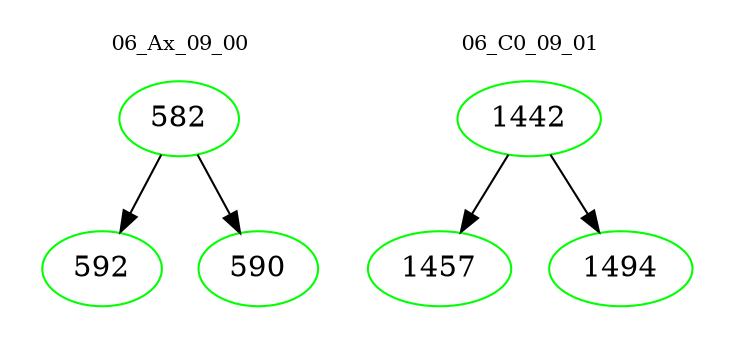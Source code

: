 digraph{
subgraph cluster_0 {
color = white
label = "06_Ax_09_00";
fontsize=10;
T0_582 [label="582", color="green"]
T0_582 -> T0_592 [color="black"]
T0_592 [label="592", color="green"]
T0_582 -> T0_590 [color="black"]
T0_590 [label="590", color="green"]
}
subgraph cluster_1 {
color = white
label = "06_C0_09_01";
fontsize=10;
T1_1442 [label="1442", color="green"]
T1_1442 -> T1_1457 [color="black"]
T1_1457 [label="1457", color="green"]
T1_1442 -> T1_1494 [color="black"]
T1_1494 [label="1494", color="green"]
}
}
